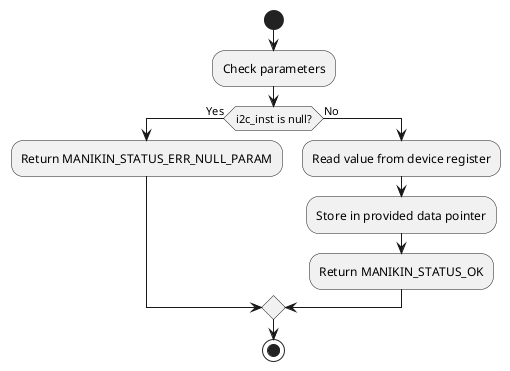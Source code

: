 @startuml
start

:Check parameters;

if (i2c_inst is null?) then (Yes)
  :Return MANIKIN_STATUS_ERR_NULL_PARAM;
else (No)
  :Read value from device register;
  :Store in provided data pointer;
  :Return MANIKIN_STATUS_OK;
endif

stop
@enduml

